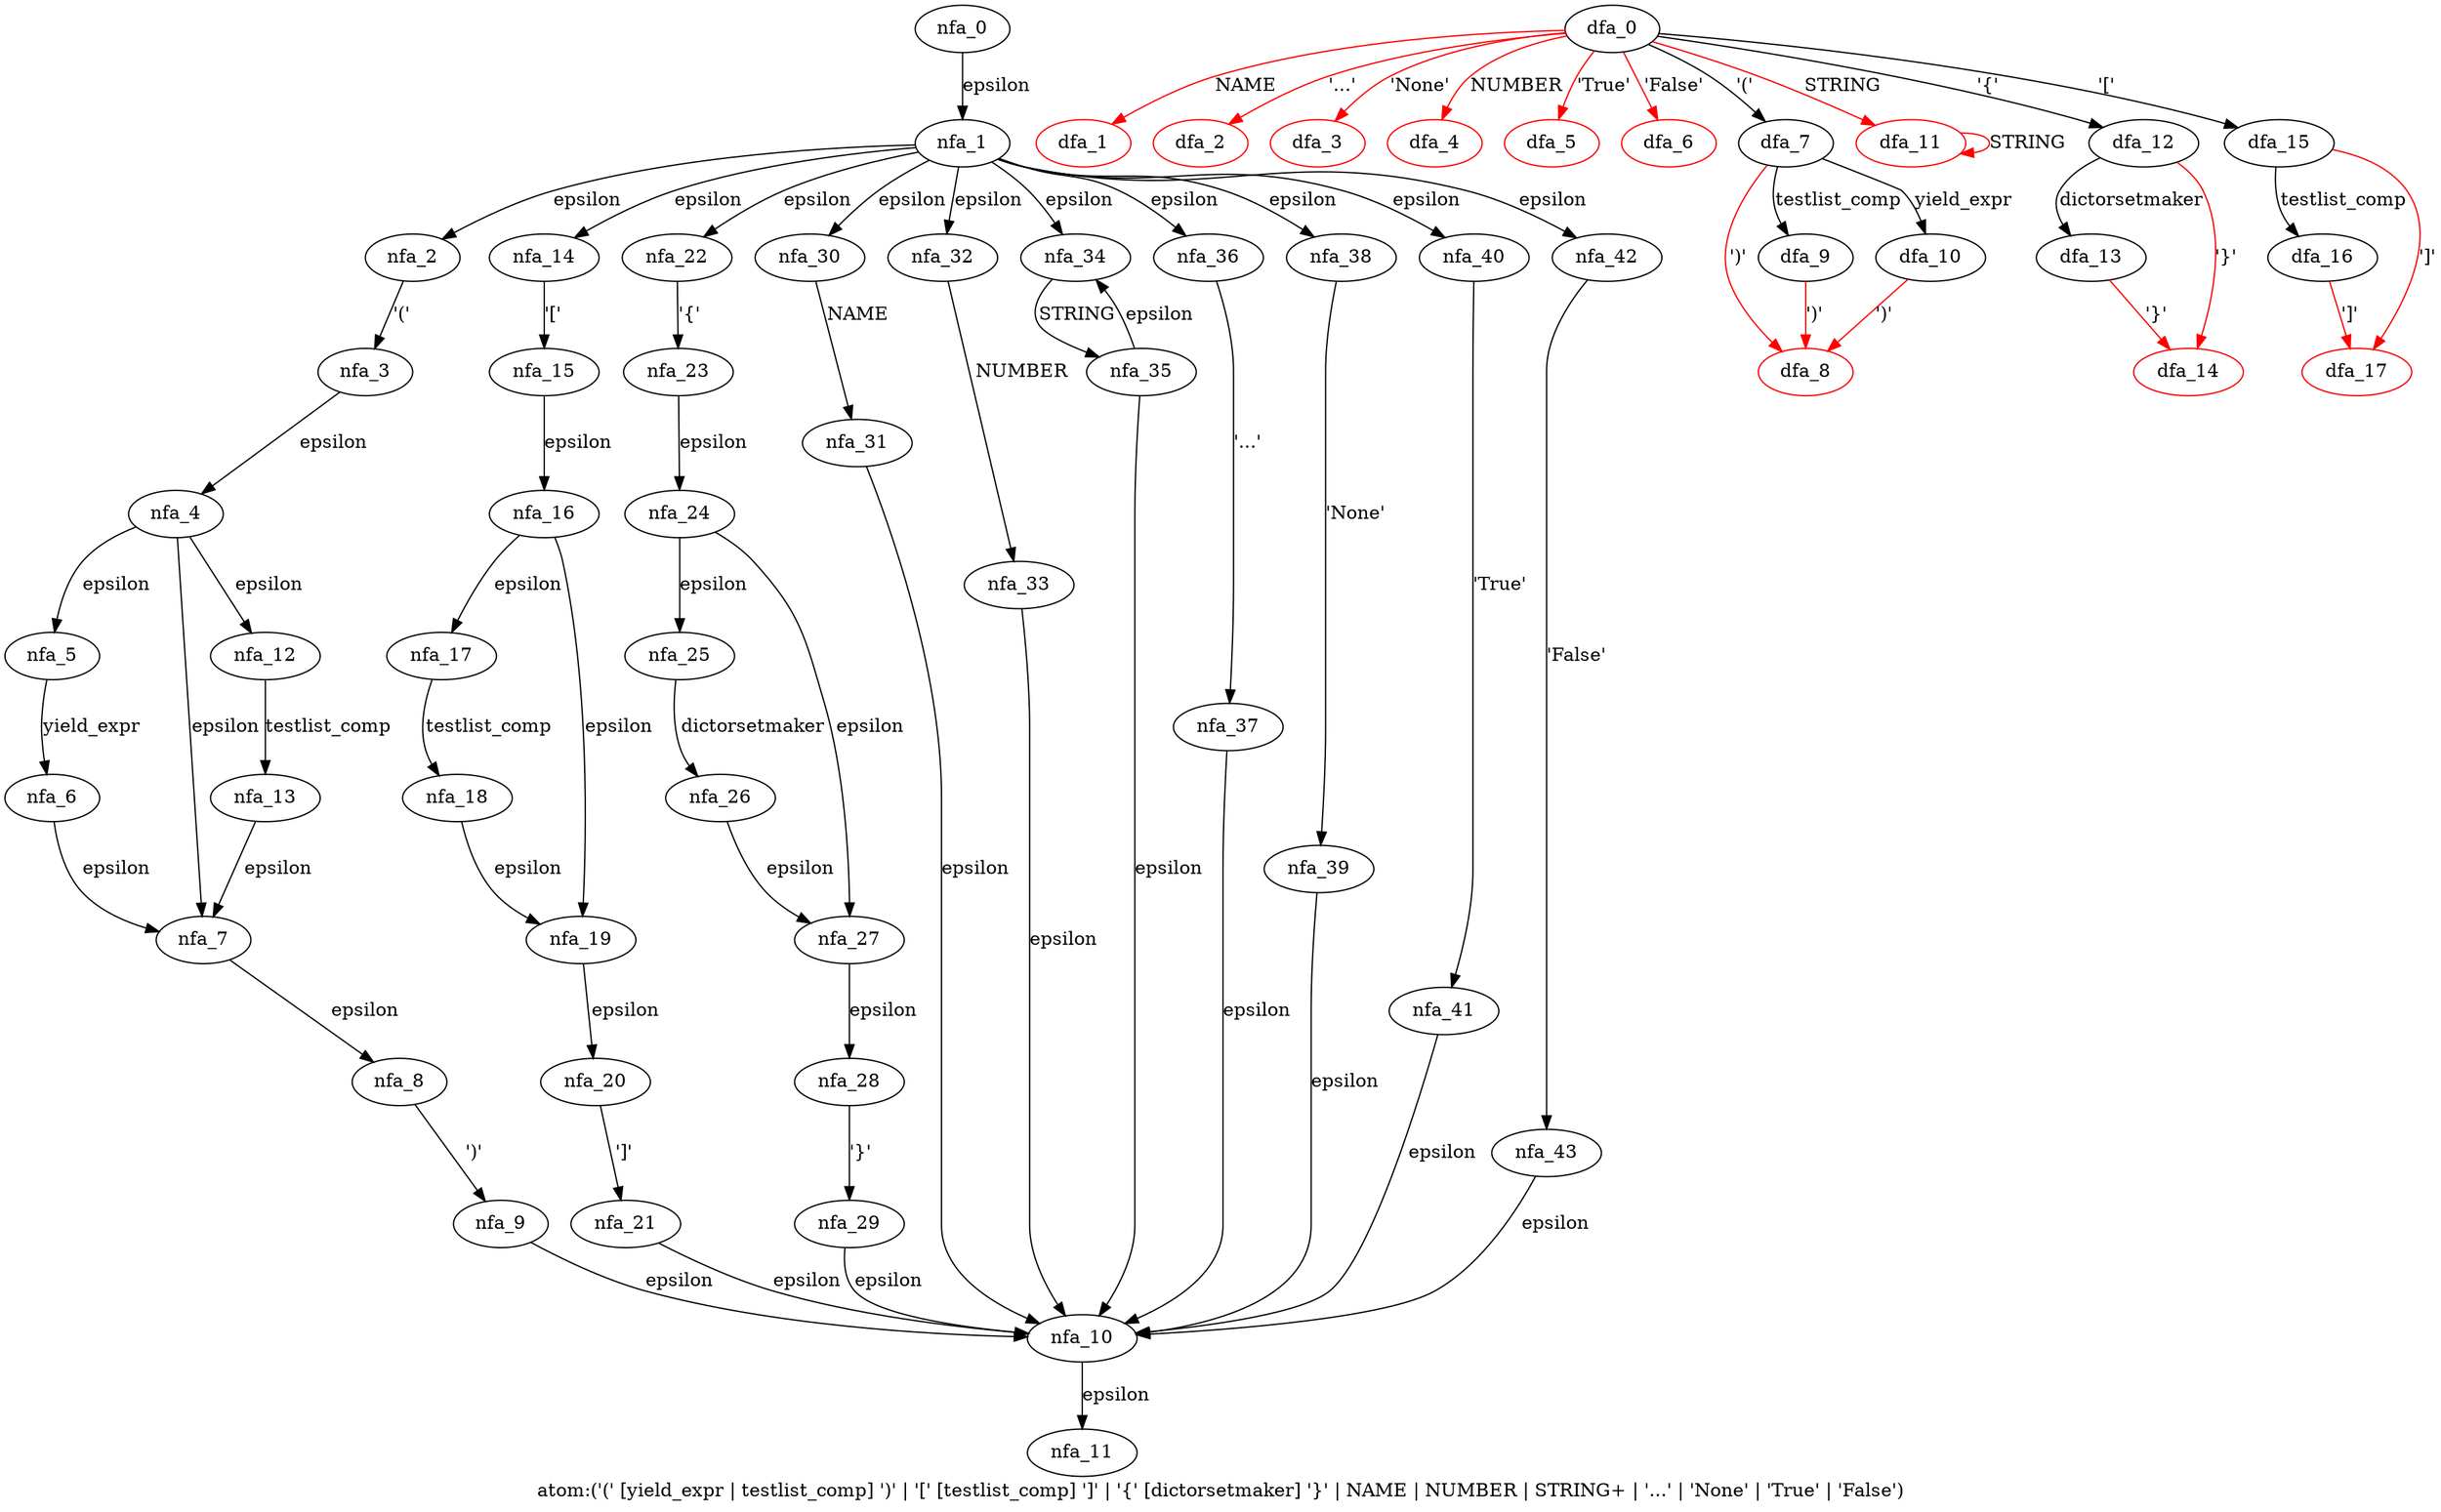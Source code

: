 digraph atom {
 graph[label="atom:('(' [yield_expr | testlist_comp] ')' | '[' [testlist_comp] ']' | '{' [dictorsetmaker] '}' | NAME | NUMBER | STRING+ | '...' | 'None' | 'True' | 'False')"]
 subgraph atom_nfa {
  nfa_0->nfa_1[label="epsilon"]
  nfa_1->nfa_2[label="epsilon"]
  nfa_2->nfa_3[label="'('"]
  nfa_3->nfa_4[label="epsilon"]
  nfa_4->nfa_5[label="epsilon"]
  nfa_5->nfa_6[label="yield_expr"]
  nfa_6->nfa_7[label="epsilon"]
  nfa_7->nfa_8[label="epsilon"]
  nfa_8->nfa_9[label="')'"]
  nfa_9->nfa_10[label="epsilon"]
  nfa_10->nfa_11[label="epsilon"]
  nfa_4->nfa_12[label="epsilon"]
  nfa_12->nfa_13[label="testlist_comp"]
  nfa_13->nfa_7[label="epsilon"]
  nfa_4->nfa_7[label="epsilon"]
  nfa_1->nfa_14[label="epsilon"]
  nfa_14->nfa_15[label="'['"]
  nfa_15->nfa_16[label="epsilon"]
  nfa_16->nfa_17[label="epsilon"]
  nfa_17->nfa_18[label="testlist_comp"]
  nfa_18->nfa_19[label="epsilon"]
  nfa_19->nfa_20[label="epsilon"]
  nfa_20->nfa_21[label="']'"]
  nfa_21->nfa_10[label="epsilon"]
  nfa_16->nfa_19[label="epsilon"]
  nfa_1->nfa_22[label="epsilon"]
  nfa_22->nfa_23[label="'{'"]
  nfa_23->nfa_24[label="epsilon"]
  nfa_24->nfa_25[label="epsilon"]
  nfa_25->nfa_26[label="dictorsetmaker"]
  nfa_26->nfa_27[label="epsilon"]
  nfa_27->nfa_28[label="epsilon"]
  nfa_28->nfa_29[label="'}'"]
  nfa_29->nfa_10[label="epsilon"]
  nfa_24->nfa_27[label="epsilon"]
  nfa_1->nfa_30[label="epsilon"]
  nfa_30->nfa_31[label="NAME"]
  nfa_31->nfa_10[label="epsilon"]
  nfa_1->nfa_32[label="epsilon"]
  nfa_32->nfa_33[label="NUMBER"]
  nfa_33->nfa_10[label="epsilon"]
  nfa_1->nfa_34[label="epsilon"]
  nfa_34->nfa_35[label="STRING"]
  nfa_35->nfa_34[label="epsilon"]
  nfa_35->nfa_10[label="epsilon"]
  nfa_1->nfa_36[label="epsilon"]
  nfa_36->nfa_37[label="'...'"]
  nfa_37->nfa_10[label="epsilon"]
  nfa_1->nfa_38[label="epsilon"]
  nfa_38->nfa_39[label="'None'"]
  nfa_39->nfa_10[label="epsilon"]
  nfa_1->nfa_40[label="epsilon"]
  nfa_40->nfa_41[label="'True'"]
  nfa_41->nfa_10[label="epsilon"]
  nfa_1->nfa_42[label="epsilon"]
  nfa_42->nfa_43[label="'False'"]
  nfa_43->nfa_10[label="epsilon"]
  }
 subgraph atom_dfa {
  dfa_0->dfa_1[label="NAME",color=red]
  dfa_0->dfa_2[label="'...'",color=red]
  dfa_0->dfa_3[label="'None'",color=red]
  dfa_0->dfa_4[label="NUMBER",color=red]
  dfa_0->dfa_5[label="'True'",color=red]
  dfa_0->dfa_6[label="'False'",color=red]
  dfa_0->dfa_7[label="'('"]
  dfa_7->dfa_8[label="')'",color=red]
  dfa_7->dfa_9[label="testlist_comp"]
  dfa_9->dfa_8[label="')'",color=red]
  dfa_7->dfa_10[label="yield_expr"]
  dfa_10->dfa_8[label="')'",color=red]
  dfa_0->dfa_11[label="STRING",color=red]
  dfa_11->dfa_11[label="STRING",color=red]
  dfa_0->dfa_12[label="'{'"]
  dfa_12->dfa_13[label="dictorsetmaker"]
  dfa_13->dfa_14[label="'}'",color=red]
  dfa_12->dfa_14[label="'}'",color=red]
  dfa_0->dfa_15[label="'['"]
  dfa_15->dfa_16[label="testlist_comp"]
  dfa_16->dfa_17[label="']'",color=red]
  dfa_15->dfa_17[label="']'",color=red]
  dfa_1[color=red]
  dfa_2[color=red]
  dfa_3[color=red]
  dfa_4[color=red]
  dfa_5[color=red]
  dfa_6[color=red]
  dfa_8[color=red]
  dfa_11[color=red]
  dfa_14[color=red]
  dfa_17[color=red]
  }
}
